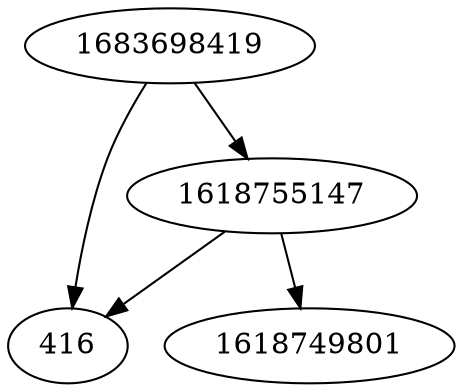 strict digraph  {
416;
1618749801;
1618755147;
1683698419;
1618755147 -> 416;
1618755147 -> 1618749801;
1683698419 -> 416;
1683698419 -> 1618755147;
}
